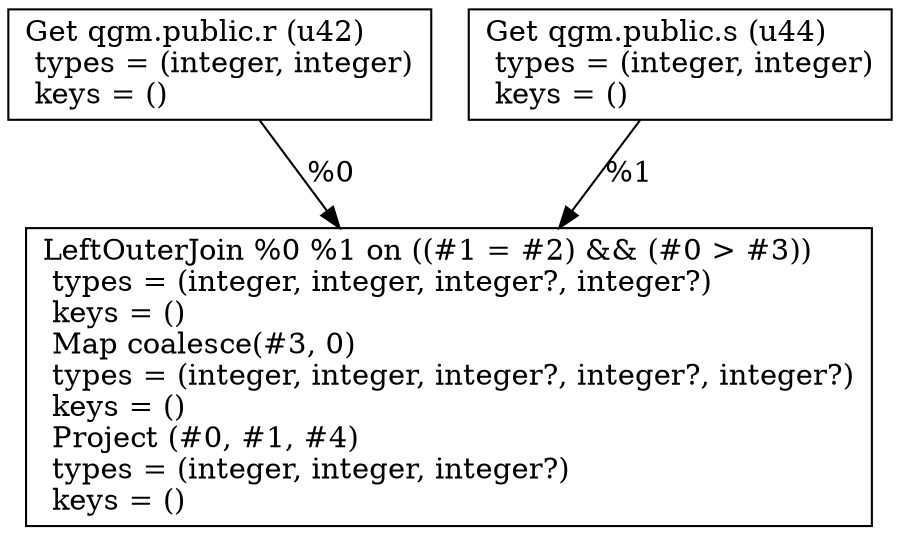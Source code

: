 digraph G {
    node0 [shape = record, label=" Get qgm.public.r (u42)\l  types = (integer, integer)\l  keys = ()\l"]
    node1 [shape = record, label=" Get qgm.public.s (u44)\l  types = (integer, integer)\l  keys = ()\l"]
    node2 [shape = record, label=" LeftOuterJoin %0 %1 on ((#1 = #2) && (#0 \> #3))\l  types = (integer, integer, integer?, integer?)\l  keys = ()\l Map coalesce(#3, 0)\l  types = (integer, integer, integer?, integer?, integer?)\l  keys = ()\l Project (#0, #1, #4)\l  types = (integer, integer, integer?)\l  keys = ()\l"]
    node1 -> node2 [label = "%1\l"]
    node0 -> node2 [label = "%0\l"]
}
